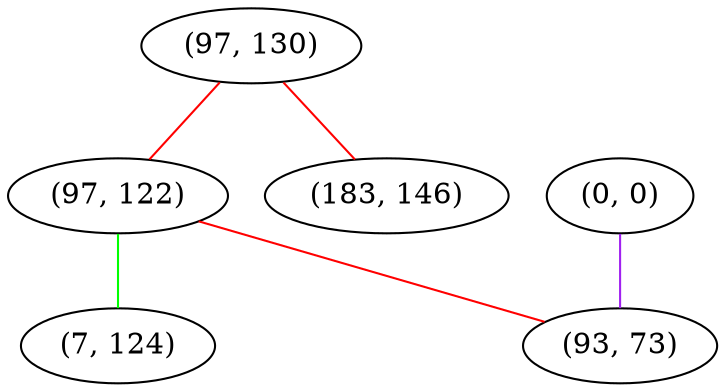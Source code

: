 graph "" {
"(97, 130)";
"(0, 0)";
"(97, 122)";
"(93, 73)";
"(7, 124)";
"(183, 146)";
"(97, 130)" -- "(97, 122)"  [color=red, key=0, weight=1];
"(97, 130)" -- "(183, 146)"  [color=red, key=0, weight=1];
"(0, 0)" -- "(93, 73)"  [color=purple, key=0, weight=4];
"(97, 122)" -- "(7, 124)"  [color=green, key=0, weight=2];
"(97, 122)" -- "(93, 73)"  [color=red, key=0, weight=1];
}
